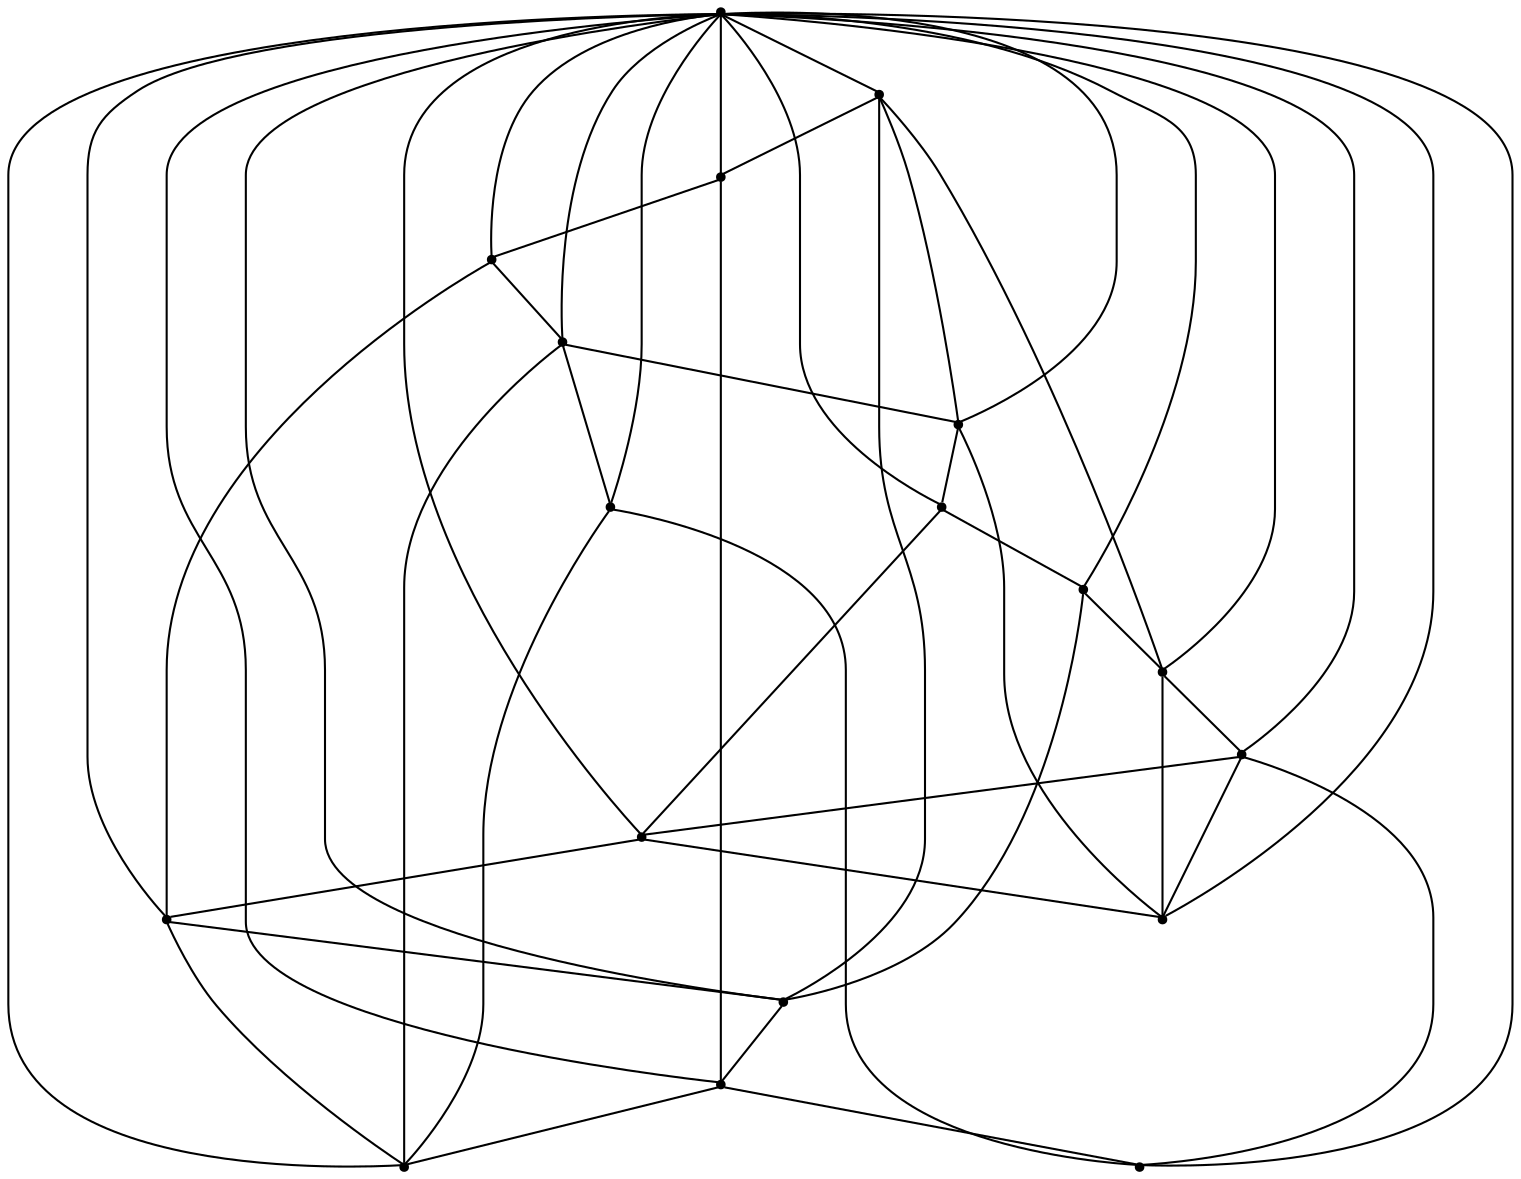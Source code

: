 graph {
  node [shape=point,comment="{\"directed\":false,\"doi\":\"10.1007/978-3-540-70904-6_34\",\"figure\":\"3 (3)\"}"]

  v0 [pos="1202.4736782340115,374.4348879213686"]
  v1 [pos="1067.9486600654068,284.934969301577"]
  v2 [pos="1114.3323083212208,320.05993878399886"]
  v3 [pos="1160.7158929869186,430.80994641339333"]
  v4 [pos="1114.9573991642442,384.30999473289205"]
  v5 [pos="1068.1987281976744,430.80994641339333"]
  v6 [pos="1012.1882994186046,296.1849565859194"]
  v7 [pos="922.046511627907,430.05997693097146"]
  v8 [pos="957.8031386264535,384.30999473289205"]
  v9 [pos="1021.4400254360465,383.6849565859194"]
  v10 [pos="1128.8974972747092,455.9350049054181"]
  v11 [pos="1114.3323083212208,476.49749473289205"]
  v12 [pos="1067.948660065407,497.05998456036605"]
  v13 [pos="1087.7879814680232,521.5825751975731"]
  v14 [pos="1124.209125181686,565.310004905418"]
  v15 [pos="1032.0044740188955,516.8099438702618"]
  v16 [pos="983.6829805595929,515.1849464133934"]
  v17 [pos="957.8031386264535,476.49749473289205"]

  v0 -- v1 [id="-1",pos="1202.4736782340115,374.4348879213686 1180.426498316935,321.85686145557315 1128.446462452503,284.897521690086 1067.9486600654068,284.934969301577"]
  v7 -- v17 [id="-2",pos="922.046511627907,430.05997693097146 957.8031386264535,476.49749473289205 957.8031386264535,476.49749473289205 957.8031386264535,476.49749473289205"]
  v17 -- v16 [id="-3",pos="957.8031386264535,476.49749473289205 983.6829805595929,515.1849464133934 983.6829805595929,515.1849464133934 983.6829805595929,515.1849464133934"]
  v8 -- v7 [id="-4",pos="957.8031386264535,384.30999473289205 922.046511627907,430.05997693097146 922.046511627907,430.05997693097146 922.046511627907,430.05997693097146"]
  v16 -- v15 [id="-5",pos="983.6829805595929,515.1849464133934 1032.0044740188955,516.8099438702618 1032.0044740188955,516.8099438702618 1032.0044740188955,516.8099438702618"]
  v6 -- v9 [id="-6",pos="1012.1882994186046,296.1849565859194 1021.4400254360465,383.6849565859194 1021.4400254360465,383.6849565859194 1021.4400254360465,383.6849565859194"]
  v9 -- v8 [id="-7",pos="1021.4400254360465,383.6849565859194 957.8031386264535,384.30999473289205 957.8031386264535,384.30999473289205 957.8031386264535,384.30999473289205"]
  v15 -- v12 [id="-8",pos="1032.0044740188955,516.8099438702618 1067.948660065407,497.05998456036605 1067.948660065407,497.05998456036605 1067.948660065407,497.05998456036605"]
  v1 -- v6 [id="-9",pos="1067.9486600654068,284.934969301577 1012.1882994186046,296.1849565859194 1012.1882994186046,296.1849565859194 1012.1882994186046,296.1849565859194"]
  v12 -- v13 [id="-10",pos="1067.948660065407,497.05998456036605 1087.7879814680232,521.5825751975731 1087.7879814680232,521.5825751975731 1087.7879814680232,521.5825751975731"]
  v13 -- v14 [id="-11",pos="1087.7879814680232,521.5825751975731 1124.209125181686,565.310004905418 1124.209125181686,565.310004905418 1124.209125181686,565.310004905418"]
  v5 -- v9 [id="-12",pos="1068.1987281976744,430.80994641339333 1021.4400254360465,383.6849565859194 1021.4400254360465,383.6849565859194 1021.4400254360465,383.6849565859194"]
  v5 -- v2 [id="-14",pos="1068.1987281976744,430.80994641339333 1114.3323083212208,320.05993878399886 1114.3323083212208,320.05993878399886 1114.3323083212208,320.05993878399886"]
  v5 -- v1 [id="-16",pos="1068.1987281976744,430.80994641339333 1067.9486600654068,284.934969301577 1067.9486600654068,284.934969301577 1067.9486600654068,284.934969301577"]
  v5 -- v0 [id="-18",pos="1068.1987281976744,430.80994641339333 1202.4736782340115,374.4348879213686 1202.4736782340115,374.4348879213686 1202.4736782340115,374.4348879213686"]
  v5 -- v17 [id="-20",pos="1068.1987281976744,430.80994641339333 957.8031386264535,476.49749473289205 957.8031386264535,476.49749473289205 957.8031386264535,476.49749473289205"]
  v5 -- v11 [id="-22",pos="1068.1987281976744,430.80994641339333 1114.3323083212208,476.49749473289205 1114.3323083212208,476.49749473289205 1114.3323083212208,476.49749473289205"]
  v5 -- v7 [id="-24",pos="1068.1987281976744,430.80994641339333 922.046511627907,430.05997693097146 922.046511627907,430.05997693097146 922.046511627907,430.05997693097146"]
  v5 -- v10 [id="-26",pos="1068.1987281976744,430.80994641339333 1128.8974972747092,455.9350049054181 1128.8974972747092,455.9350049054181 1128.8974972747092,455.9350049054181"]
  v5 -- v16 [id="-28",pos="1068.1987281976744,430.80994641339333 983.6829805595929,515.1849464133934 983.6829805595929,515.1849464133934 983.6829805595929,515.1849464133934"]
  v5 -- v6 [id="-30",pos="1068.1987281976744,430.80994641339333 1012.1882994186046,296.1849565859194 1012.1882994186046,296.1849565859194 1012.1882994186046,296.1849565859194"]
  v5 -- v8 [id="-32",pos="1068.1987281976744,430.80994641339333 957.8031386264535,384.30999473289205 957.8031386264535,384.30999473289205 957.8031386264535,384.30999473289205"]
  v5 -- v15 [id="-34",pos="1068.1987281976744,430.80994641339333 1032.0044740188955,516.8099438702618 1032.0044740188955,516.8099438702618 1032.0044740188955,516.8099438702618"]
  v5 -- v3 [id="-36",pos="1068.1987281976744,430.80994641339333 1160.7158929869186,430.80994641339333 1160.7158929869186,430.80994641339333 1160.7158929869186,430.80994641339333"]
  v5 -- v4 [id="-38",pos="1068.1987281976744,430.80994641339333 1114.9573991642442,384.30999473289205 1114.9573991642442,384.30999473289205 1114.9573991642442,384.30999473289205"]
  v5 -- v13 [id="-40",pos="1068.1987281976744,430.80994641339333 1087.7879814680232,521.5825751975731 1087.7879814680232,521.5825751975731 1087.7879814680232,521.5825751975731"]
  v5 -- v14 [id="-42",pos="1068.1987281976744,430.80994641339333 1124.209125181686,565.310004905418 1124.209125181686,565.310004905418 1124.209125181686,565.310004905418"]
  v5 -- v12 [id="-44",pos="1068.1987281976744,430.80994641339333 1067.948660065407,497.05998456036605 1067.948660065407,497.05998456036605 1067.948660065407,497.05998456036605"]
  v0 -- v14 [id="-49",pos="1202.4736782340115,374.4348879213686 1209.7464751547716,391.76117345318755 1213.7632449127907,410.7881995289302 1213.7632449127907,430.7473853782371 1213.7632449127907,491.2965678866729 1176.797018546079,543.2669646846284 1124.209125181686,565.310004905418"]
  v2 -- v8 [id="-51",pos="1114.3323083212208,320.05993878399886 1099.8832380394106,314.7195868448298 1084.2683487279146,311.4139910097475 1067.8861191860465,311.4139910097475 1018.4610267535916,311.4139910097475 976.0205318410074,341.5023650534181 957.8031386264535,384.30999473289205"]
  v2 -- v16 [id="-53",pos="1114.3323083212208,320.05993878399886 1157.0555273520808,338.76885192518273 1187.241715116279,381.25586950820474 1187.241715116279,430.7473853782371 1187.241715116279,496.6183061952944 1133.769167877907,550.0807797467266 1067.8861191860465,550.0807797467266 1035.008278075969,550.0807797467266 1005.2211094780959,536.7667887865185 983.6829805595929,515.1849464133934"]
  v3 -- v15 [id="-54",pos="1160.7158929869186,430.80994641339333 1160.7200581395348,379.5142209088361 1119.1289425872094,337.93071464256 1067.8861191860465,337.93071464256 1016.6432957848837,337.93071464256 975.0521802325582,379.5142209088361 975.0521802325582,430.7473853782371 975.0521802325582,469.31841187291434 998.6252579912792,502.4199016640492 1032.0044740188955,516.8099438702618"]
  v4 -- v2 [id="-55",pos="1114.9573991642442,384.30999473289205 1114.3323083212208,320.05993878399886 1114.3323083212208,320.05993878399886 1114.3323083212208,320.05993878399886"]
  v10 -- v3 [id="-57",pos="1128.8974972747092,455.9350049054181 1160.7158929869186,430.80994641339333 1160.7158929869186,430.80994641339333 1160.7158929869186,430.80994641339333"]
  v3 -- v0 [id="-59",pos="1160.7158929869186,430.80994641339333 1202.4736782340115,374.4348879213686 1202.4736782340115,374.4348879213686 1202.4736782340115,374.4348879213686"]
  v0 -- v4 [id="-62",pos="1202.4736782340115,374.4348879213686 1114.9573991642442,384.30999473289205 1114.9573991642442,384.30999473289205 1114.9573991642442,384.30999473289205"]
  v7 -- v14 [id="-63",pos="922.046511627907,430.05997693097146 922.0089934593024,511.25580822979964 987.3628452034884,576.5975033795391 1067.8861191860465,576.5975033795391 1087.8490413463348,576.5975033795391 1106.8796232904247,572.5814842309276 1124.209125181686,565.310004905418"]
  v17 -- v8 [id="-64",pos="957.8031386264535,476.49749473289205 951.775805999479,462.44895971868453 948.5306504360465,446.97469694771013 948.5306504360465,430.7473853782371 948.5306504360465,414.2925222590518 951.8674819013154,398.6119498868684 957.8031386264535,384.30999473289205"]
  v2 -- v1 [id="-65",pos="1114.3323083212208,320.05993878399886 1067.9486600654068,284.934969301577 1067.9486600654068,284.934969301577 1067.9486600654068,284.934969301577"]
  v15 -- v13 [id="-66",pos="1032.0044740188955,516.8099438702618 1043.1462472608441,521.024000043413 1055.221402536983,523.5640561139141 1067.8861191860465,523.5640561139141 1074.7051697295806,523.5640561139141 1081.3533030275767,522.8276791953776 1087.7879814680232,521.5825751975731"]
  v12 -- v9 [id="-67",pos="1067.948660065407,497.05998456036605 1031.55441497093,496.55574516013814 1002.0655159883721,467.07652763084127 1002.0655159883721,430.7473853782371 1002.0655159883721,412.42996141009564 1009.5623356632284,395.85396056078093 1021.4400254360465,383.6849565859194"]
  v11 -- v10 [id="-69",pos="1114.3323083212208,476.49749473289205 1128.8974972747092,455.9350049054181 1128.8974972747092,455.9350049054181 1128.8974972747092,455.9350049054181"]
  v13 -- v3 [id="-71",pos="1087.7879814680232,521.5825751975731 1129.461758677288,512.325926766235 1160.7200581395348,475.16300512069296 1160.7158929869186,430.80994641339333"]
  v12 -- v11 [id="-72",pos="1067.948660065407,497.05998456036605 1086.2391228807342,496.55574516013814 1102.84425699805,489.03504308707926 1114.3323083212208,476.49749473289205"]
  v10 -- v4 [id="-74",pos="1128.8974972747092,455.9350049054181 1131.9385707741903,448.12949708187097 1133.706722383721,439.6438308828026 1133.706722383721,430.7473853782371 1133.706722383721,412.7361755680857 1126.4594893593917,396.40865245791133 1114.9573991642442,384.30999473289205"]
  v9 -- v4 [id="-76",pos="1021.4400254360465,383.6849565859194 1033.5421739349867,372.18531967185424 1049.8731306996422,364.9390255963361 1067.8861191860465,364.9390255963361 1086.2074596159305,364.9390255963361 1102.7869562414546,372.43380008064867 1114.9573991642442,384.30999473289205"]
  v14 -- v11 [id="-77",pos="1124.209125181686,565.310004905418 1114.3323083212208,476.49749473289205 1114.3323083212208,476.49749473289205 1114.3323083212208,476.49749473289205"]
  v6 -- v7 [id="-81",pos="1012.1882994186046,296.1849565859194 959.2284132851443,317.8727909921579 922.0089934593024,369.9913883284545 922.046511627907,430.05997693097146"]
}